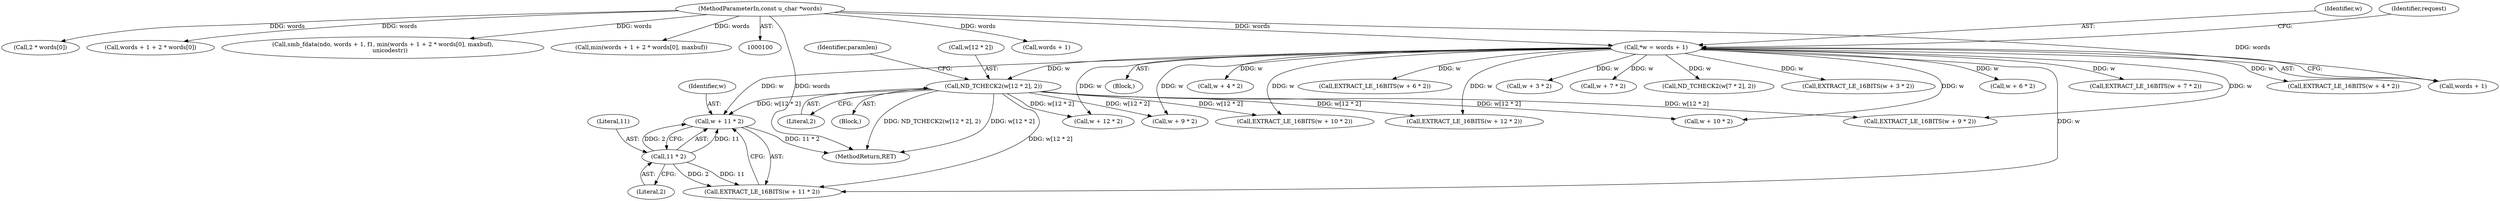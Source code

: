 digraph "0_tcpdump_96480ab95308cd9234b4f09b175ebf60e17792c6@pointer" {
"1000153" [label="(Call,w + 11 * 2)"];
"1000125" [label="(Call,ND_TCHECK2(w[12 * 2], 2))"];
"1000115" [label="(Call,*w = words + 1)"];
"1000102" [label="(MethodParameterIn,const u_char *words)"];
"1000155" [label="(Call,11 * 2)"];
"1000209" [label="(Call,EXTRACT_LE_16BITS(w + 6 * 2))"];
"1000133" [label="(Identifier,paramlen)"];
"1000116" [label="(Identifier,w)"];
"1000124" [label="(Block,)"];
"1000192" [label="(Call,w + 3 * 2)"];
"1000239" [label="(Call,words + 1)"];
"1000156" [label="(Literal,11)"];
"1000220" [label="(Call,w + 7 * 2)"];
"1000134" [label="(Call,EXTRACT_LE_16BITS(w + 9 * 2))"];
"1000123" [label="(Identifier,request)"];
"1000210" [label="(Call,w + 6 * 2)"];
"1000155" [label="(Call,11 * 2)"];
"1000152" [label="(Call,EXTRACT_LE_16BITS(w + 11 * 2))"];
"1000125" [label="(Call,ND_TCHECK2(w[12 * 2], 2))"];
"1000115" [label="(Call,*w = words + 1)"];
"1000182" [label="(Call,ND_TCHECK2(w[7 * 2], 2))"];
"1000191" [label="(Call,EXTRACT_LE_16BITS(w + 3 * 2))"];
"1000162" [label="(Call,EXTRACT_LE_16BITS(w + 12 * 2))"];
"1000219" [label="(Call,EXTRACT_LE_16BITS(w + 7 * 2))"];
"1000145" [label="(Call,w + 10 * 2)"];
"1000157" [label="(Literal,2)"];
"1000126" [label="(Call,w[12 * 2])"];
"1000144" [label="(Call,EXTRACT_LE_16BITS(w + 10 * 2))"];
"1000364" [label="(MethodReturn,RET)"];
"1000248" [label="(Call,2 * words[0])"];
"1000201" [label="(Call,EXTRACT_LE_16BITS(w + 4 * 2))"];
"1000117" [label="(Call,words + 1)"];
"1000244" [label="(Call,words + 1 + 2 * words[0])"];
"1000135" [label="(Call,w + 9 * 2)"];
"1000106" [label="(Block,)"];
"1000237" [label="(Call,smb_fdata(ndo, words + 1, f1, min(words + 1 + 2 * words[0], maxbuf),\n        unicodestr))"];
"1000163" [label="(Call,w + 12 * 2)"];
"1000153" [label="(Call,w + 11 * 2)"];
"1000102" [label="(MethodParameterIn,const u_char *words)"];
"1000243" [label="(Call,min(words + 1 + 2 * words[0], maxbuf))"];
"1000154" [label="(Identifier,w)"];
"1000202" [label="(Call,w + 4 * 2)"];
"1000131" [label="(Literal,2)"];
"1000153" -> "1000152"  [label="AST: "];
"1000153" -> "1000155"  [label="CFG: "];
"1000154" -> "1000153"  [label="AST: "];
"1000155" -> "1000153"  [label="AST: "];
"1000152" -> "1000153"  [label="CFG: "];
"1000153" -> "1000364"  [label="DDG: 11 * 2"];
"1000125" -> "1000153"  [label="DDG: w[12 * 2]"];
"1000115" -> "1000153"  [label="DDG: w"];
"1000155" -> "1000153"  [label="DDG: 11"];
"1000155" -> "1000153"  [label="DDG: 2"];
"1000125" -> "1000124"  [label="AST: "];
"1000125" -> "1000131"  [label="CFG: "];
"1000126" -> "1000125"  [label="AST: "];
"1000131" -> "1000125"  [label="AST: "];
"1000133" -> "1000125"  [label="CFG: "];
"1000125" -> "1000364"  [label="DDG: w[12 * 2]"];
"1000125" -> "1000364"  [label="DDG: ND_TCHECK2(w[12 * 2], 2)"];
"1000115" -> "1000125"  [label="DDG: w"];
"1000125" -> "1000134"  [label="DDG: w[12 * 2]"];
"1000125" -> "1000135"  [label="DDG: w[12 * 2]"];
"1000125" -> "1000144"  [label="DDG: w[12 * 2]"];
"1000125" -> "1000145"  [label="DDG: w[12 * 2]"];
"1000125" -> "1000152"  [label="DDG: w[12 * 2]"];
"1000125" -> "1000162"  [label="DDG: w[12 * 2]"];
"1000125" -> "1000163"  [label="DDG: w[12 * 2]"];
"1000115" -> "1000106"  [label="AST: "];
"1000115" -> "1000117"  [label="CFG: "];
"1000116" -> "1000115"  [label="AST: "];
"1000117" -> "1000115"  [label="AST: "];
"1000123" -> "1000115"  [label="CFG: "];
"1000102" -> "1000115"  [label="DDG: words"];
"1000115" -> "1000134"  [label="DDG: w"];
"1000115" -> "1000135"  [label="DDG: w"];
"1000115" -> "1000144"  [label="DDG: w"];
"1000115" -> "1000145"  [label="DDG: w"];
"1000115" -> "1000152"  [label="DDG: w"];
"1000115" -> "1000162"  [label="DDG: w"];
"1000115" -> "1000163"  [label="DDG: w"];
"1000115" -> "1000182"  [label="DDG: w"];
"1000115" -> "1000191"  [label="DDG: w"];
"1000115" -> "1000192"  [label="DDG: w"];
"1000115" -> "1000201"  [label="DDG: w"];
"1000115" -> "1000202"  [label="DDG: w"];
"1000115" -> "1000209"  [label="DDG: w"];
"1000115" -> "1000210"  [label="DDG: w"];
"1000115" -> "1000219"  [label="DDG: w"];
"1000115" -> "1000220"  [label="DDG: w"];
"1000102" -> "1000100"  [label="AST: "];
"1000102" -> "1000364"  [label="DDG: words"];
"1000102" -> "1000117"  [label="DDG: words"];
"1000102" -> "1000237"  [label="DDG: words"];
"1000102" -> "1000239"  [label="DDG: words"];
"1000102" -> "1000243"  [label="DDG: words"];
"1000102" -> "1000244"  [label="DDG: words"];
"1000102" -> "1000248"  [label="DDG: words"];
"1000155" -> "1000157"  [label="CFG: "];
"1000156" -> "1000155"  [label="AST: "];
"1000157" -> "1000155"  [label="AST: "];
"1000155" -> "1000152"  [label="DDG: 11"];
"1000155" -> "1000152"  [label="DDG: 2"];
}
